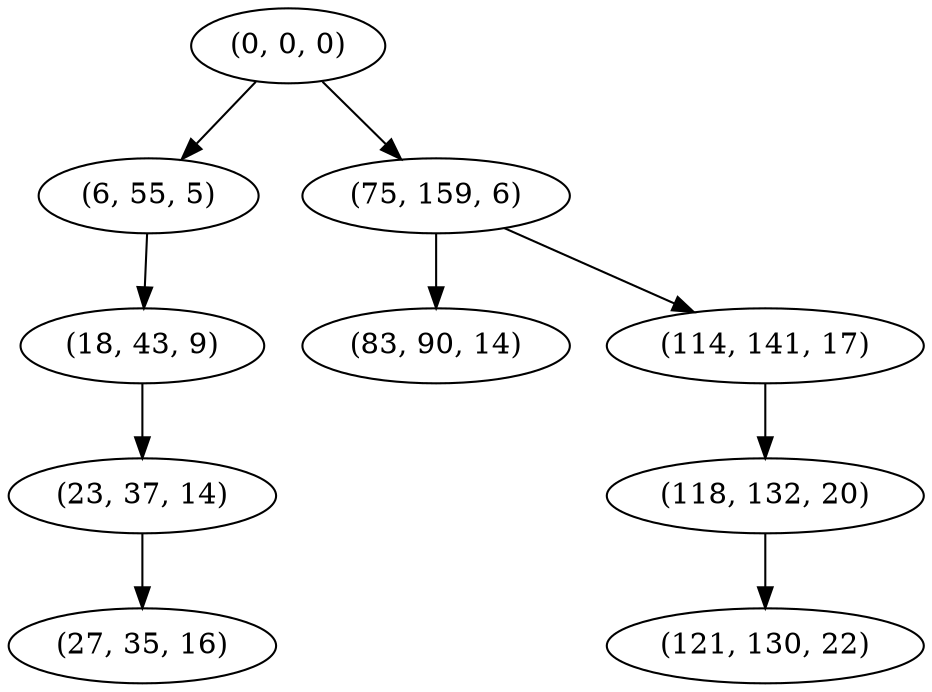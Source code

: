 digraph tree {
    "(0, 0, 0)";
    "(6, 55, 5)";
    "(18, 43, 9)";
    "(23, 37, 14)";
    "(27, 35, 16)";
    "(75, 159, 6)";
    "(83, 90, 14)";
    "(114, 141, 17)";
    "(118, 132, 20)";
    "(121, 130, 22)";
    "(0, 0, 0)" -> "(6, 55, 5)";
    "(0, 0, 0)" -> "(75, 159, 6)";
    "(6, 55, 5)" -> "(18, 43, 9)";
    "(18, 43, 9)" -> "(23, 37, 14)";
    "(23, 37, 14)" -> "(27, 35, 16)";
    "(75, 159, 6)" -> "(83, 90, 14)";
    "(75, 159, 6)" -> "(114, 141, 17)";
    "(114, 141, 17)" -> "(118, 132, 20)";
    "(118, 132, 20)" -> "(121, 130, 22)";
}
